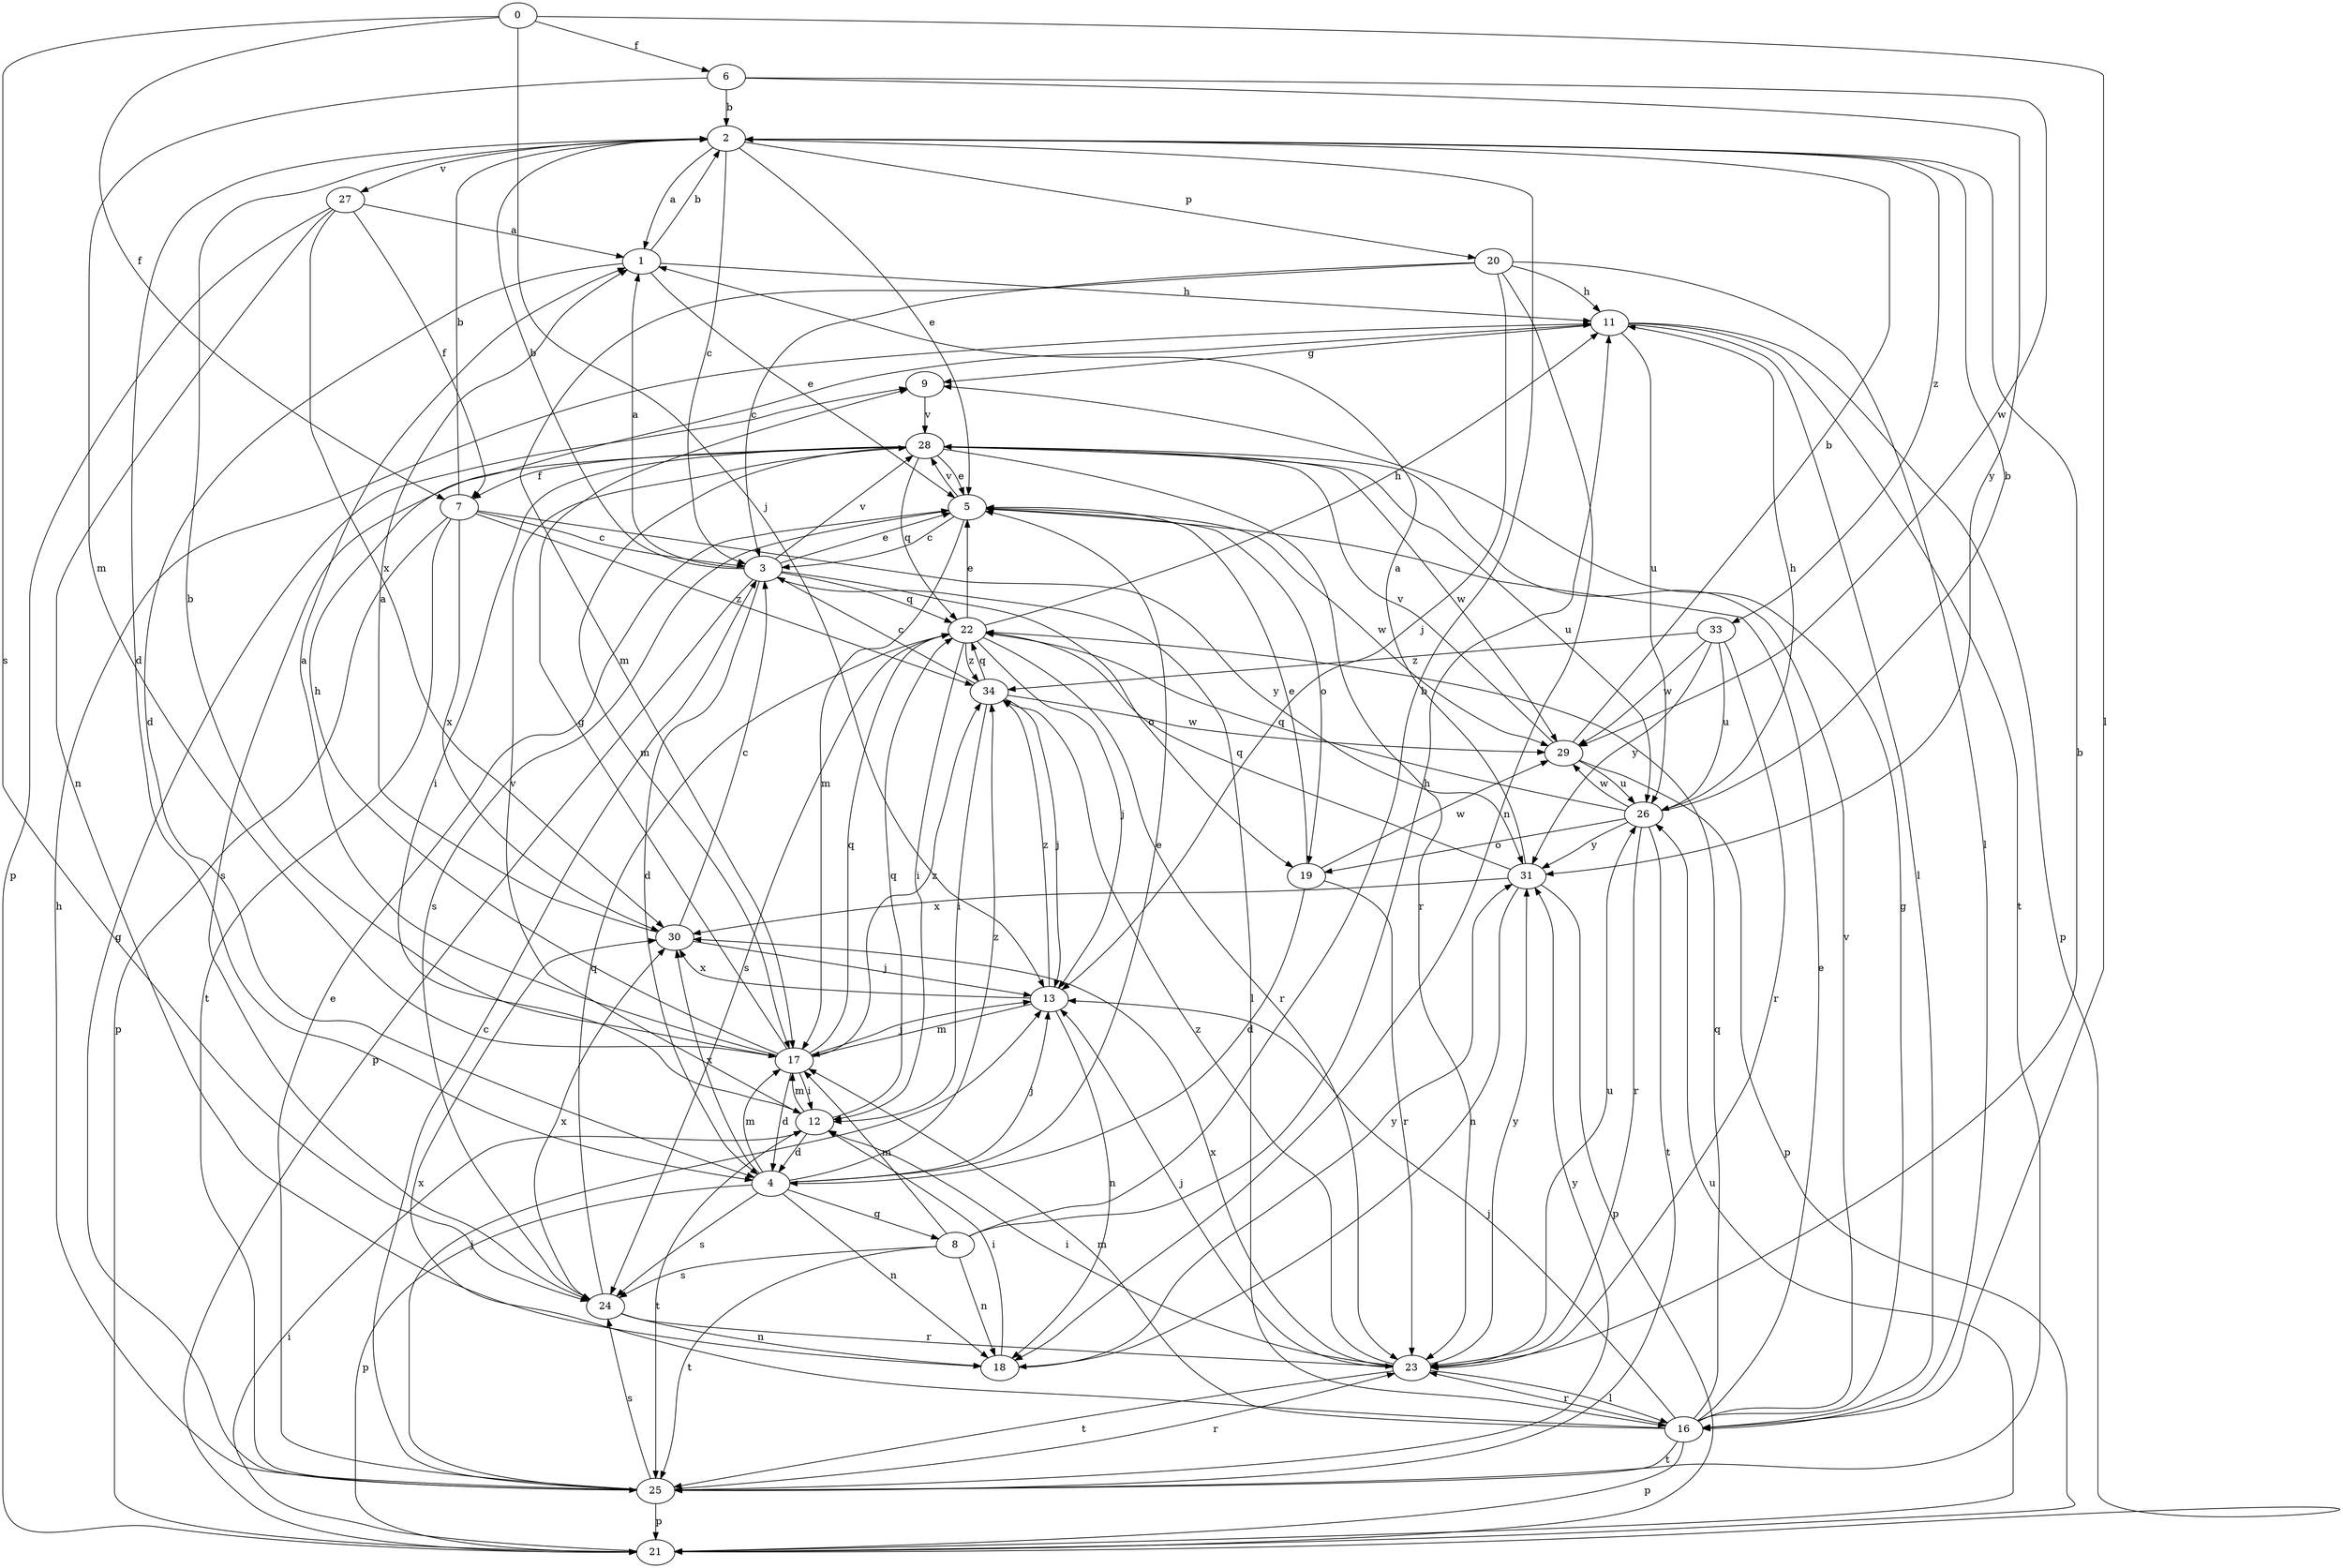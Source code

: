 strict digraph  {
0;
1;
2;
3;
4;
5;
6;
7;
8;
9;
11;
12;
13;
16;
17;
18;
19;
20;
21;
22;
23;
24;
25;
26;
27;
28;
29;
30;
31;
33;
34;
0 -> 6  [label=f];
0 -> 7  [label=f];
0 -> 13  [label=j];
0 -> 16  [label=l];
0 -> 24  [label=s];
1 -> 2  [label=b];
1 -> 4  [label=d];
1 -> 5  [label=e];
1 -> 11  [label=h];
2 -> 1  [label=a];
2 -> 3  [label=c];
2 -> 4  [label=d];
2 -> 5  [label=e];
2 -> 20  [label=p];
2 -> 27  [label=v];
2 -> 33  [label=z];
3 -> 1  [label=a];
3 -> 2  [label=b];
3 -> 4  [label=d];
3 -> 5  [label=e];
3 -> 16  [label=l];
3 -> 19  [label=o];
3 -> 21  [label=p];
3 -> 22  [label=q];
3 -> 28  [label=v];
4 -> 5  [label=e];
4 -> 8  [label=g];
4 -> 13  [label=j];
4 -> 17  [label=m];
4 -> 18  [label=n];
4 -> 21  [label=p];
4 -> 24  [label=s];
4 -> 30  [label=x];
4 -> 34  [label=z];
5 -> 3  [label=c];
5 -> 17  [label=m];
5 -> 19  [label=o];
5 -> 24  [label=s];
5 -> 28  [label=v];
5 -> 29  [label=w];
6 -> 2  [label=b];
6 -> 17  [label=m];
6 -> 29  [label=w];
6 -> 31  [label=y];
7 -> 2  [label=b];
7 -> 3  [label=c];
7 -> 21  [label=p];
7 -> 25  [label=t];
7 -> 30  [label=x];
7 -> 31  [label=y];
7 -> 34  [label=z];
8 -> 2  [label=b];
8 -> 11  [label=h];
8 -> 17  [label=m];
8 -> 18  [label=n];
8 -> 24  [label=s];
8 -> 25  [label=t];
9 -> 28  [label=v];
11 -> 9  [label=g];
11 -> 16  [label=l];
11 -> 21  [label=p];
11 -> 25  [label=t];
11 -> 26  [label=u];
12 -> 4  [label=d];
12 -> 17  [label=m];
12 -> 22  [label=q];
12 -> 25  [label=t];
12 -> 28  [label=v];
13 -> 17  [label=m];
13 -> 18  [label=n];
13 -> 30  [label=x];
13 -> 34  [label=z];
16 -> 5  [label=e];
16 -> 9  [label=g];
16 -> 13  [label=j];
16 -> 17  [label=m];
16 -> 21  [label=p];
16 -> 22  [label=q];
16 -> 23  [label=r];
16 -> 25  [label=t];
16 -> 28  [label=v];
16 -> 30  [label=x];
17 -> 1  [label=a];
17 -> 2  [label=b];
17 -> 4  [label=d];
17 -> 9  [label=g];
17 -> 11  [label=h];
17 -> 12  [label=i];
17 -> 13  [label=j];
17 -> 22  [label=q];
17 -> 34  [label=z];
18 -> 12  [label=i];
18 -> 31  [label=y];
19 -> 4  [label=d];
19 -> 5  [label=e];
19 -> 23  [label=r];
19 -> 29  [label=w];
20 -> 3  [label=c];
20 -> 11  [label=h];
20 -> 13  [label=j];
20 -> 16  [label=l];
20 -> 17  [label=m];
20 -> 18  [label=n];
21 -> 12  [label=i];
21 -> 26  [label=u];
22 -> 5  [label=e];
22 -> 11  [label=h];
22 -> 12  [label=i];
22 -> 13  [label=j];
22 -> 23  [label=r];
22 -> 24  [label=s];
22 -> 34  [label=z];
23 -> 2  [label=b];
23 -> 12  [label=i];
23 -> 13  [label=j];
23 -> 16  [label=l];
23 -> 25  [label=t];
23 -> 26  [label=u];
23 -> 30  [label=x];
23 -> 31  [label=y];
23 -> 34  [label=z];
24 -> 18  [label=n];
24 -> 22  [label=q];
24 -> 23  [label=r];
24 -> 30  [label=x];
25 -> 3  [label=c];
25 -> 5  [label=e];
25 -> 9  [label=g];
25 -> 11  [label=h];
25 -> 13  [label=j];
25 -> 21  [label=p];
25 -> 23  [label=r];
25 -> 24  [label=s];
25 -> 31  [label=y];
26 -> 2  [label=b];
26 -> 11  [label=h];
26 -> 19  [label=o];
26 -> 22  [label=q];
26 -> 23  [label=r];
26 -> 25  [label=t];
26 -> 29  [label=w];
26 -> 31  [label=y];
27 -> 1  [label=a];
27 -> 7  [label=f];
27 -> 18  [label=n];
27 -> 21  [label=p];
27 -> 30  [label=x];
28 -> 5  [label=e];
28 -> 7  [label=f];
28 -> 12  [label=i];
28 -> 17  [label=m];
28 -> 22  [label=q];
28 -> 23  [label=r];
28 -> 24  [label=s];
28 -> 26  [label=u];
28 -> 29  [label=w];
29 -> 2  [label=b];
29 -> 21  [label=p];
29 -> 26  [label=u];
29 -> 28  [label=v];
30 -> 1  [label=a];
30 -> 3  [label=c];
30 -> 13  [label=j];
31 -> 1  [label=a];
31 -> 18  [label=n];
31 -> 21  [label=p];
31 -> 22  [label=q];
31 -> 30  [label=x];
33 -> 23  [label=r];
33 -> 26  [label=u];
33 -> 29  [label=w];
33 -> 31  [label=y];
33 -> 34  [label=z];
34 -> 3  [label=c];
34 -> 12  [label=i];
34 -> 13  [label=j];
34 -> 22  [label=q];
34 -> 29  [label=w];
}
